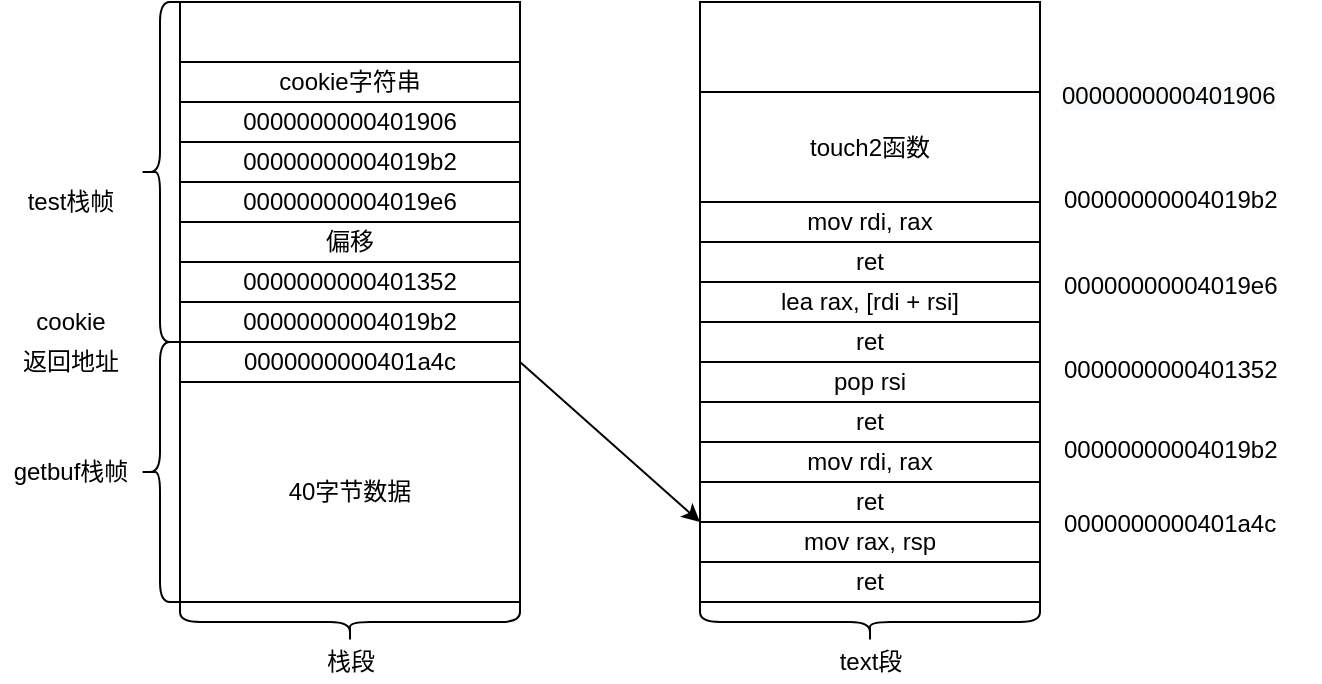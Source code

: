 <mxfile version="15.9.6" type="github">
  <diagram id="M975OOxp2nYAE57-lVFQ" name="第 1 页">
    <mxGraphModel dx="1186" dy="673" grid="1" gridSize="10" guides="1" tooltips="1" connect="1" arrows="1" fold="1" page="1" pageScale="1" pageWidth="827" pageHeight="1169" math="0" shadow="0">
      <root>
        <mxCell id="0" />
        <mxCell id="1" parent="0" />
        <mxCell id="OO_ZD5q1rNDD2_6Hrn7g-1" value="40字节数据" style="rounded=0;whiteSpace=wrap;html=1;" vertex="1" parent="1">
          <mxGeometry x="220" y="340" width="170" height="110" as="geometry" />
        </mxCell>
        <mxCell id="OO_ZD5q1rNDD2_6Hrn7g-2" value="" style="shape=curlyBracket;whiteSpace=wrap;html=1;rounded=1;" vertex="1" parent="1">
          <mxGeometry x="200" y="320" width="20" height="130" as="geometry" />
        </mxCell>
        <mxCell id="OO_ZD5q1rNDD2_6Hrn7g-3" value="getbuf栈帧" style="text;html=1;align=center;verticalAlign=middle;resizable=0;points=[];autosize=1;strokeColor=none;fillColor=none;" vertex="1" parent="1">
          <mxGeometry x="130" y="375" width="70" height="20" as="geometry" />
        </mxCell>
        <mxCell id="OO_ZD5q1rNDD2_6Hrn7g-4" value="" style="rounded=0;whiteSpace=wrap;html=1;" vertex="1" parent="1">
          <mxGeometry x="220" y="150" width="170" height="190" as="geometry" />
        </mxCell>
        <mxCell id="OO_ZD5q1rNDD2_6Hrn7g-5" value="" style="shape=curlyBracket;whiteSpace=wrap;html=1;rounded=1;" vertex="1" parent="1">
          <mxGeometry x="200" y="150" width="20" height="170" as="geometry" />
        </mxCell>
        <mxCell id="OO_ZD5q1rNDD2_6Hrn7g-6" value="test栈帧" style="text;html=1;align=center;verticalAlign=middle;resizable=0;points=[];autosize=1;strokeColor=none;fillColor=none;" vertex="1" parent="1">
          <mxGeometry x="135" y="240" width="60" height="20" as="geometry" />
        </mxCell>
        <mxCell id="OO_ZD5q1rNDD2_6Hrn7g-7" value="0000000000401a4c" style="rounded=0;whiteSpace=wrap;html=1;" vertex="1" parent="1">
          <mxGeometry x="220" y="320" width="170" height="20" as="geometry" />
        </mxCell>
        <mxCell id="OO_ZD5q1rNDD2_6Hrn7g-8" value="" style="shape=curlyBracket;whiteSpace=wrap;html=1;rounded=1;rotation=-90;" vertex="1" parent="1">
          <mxGeometry x="295" y="375" width="20" height="170" as="geometry" />
        </mxCell>
        <mxCell id="OO_ZD5q1rNDD2_6Hrn7g-9" value="栈段" style="text;html=1;align=center;verticalAlign=middle;resizable=0;points=[];autosize=1;strokeColor=none;fillColor=none;" vertex="1" parent="1">
          <mxGeometry x="285" y="470" width="40" height="20" as="geometry" />
        </mxCell>
        <mxCell id="OO_ZD5q1rNDD2_6Hrn7g-10" value="" style="rounded=0;whiteSpace=wrap;html=1;" vertex="1" parent="1">
          <mxGeometry x="480" y="150" width="170" height="300" as="geometry" />
        </mxCell>
        <mxCell id="OO_ZD5q1rNDD2_6Hrn7g-11" value="" style="shape=curlyBracket;whiteSpace=wrap;html=1;rounded=1;rotation=-90;" vertex="1" parent="1">
          <mxGeometry x="555" y="375" width="20" height="170" as="geometry" />
        </mxCell>
        <mxCell id="OO_ZD5q1rNDD2_6Hrn7g-12" value="text段" style="text;html=1;align=center;verticalAlign=middle;resizable=0;points=[];autosize=1;strokeColor=none;fillColor=none;" vertex="1" parent="1">
          <mxGeometry x="540" y="470" width="50" height="20" as="geometry" />
        </mxCell>
        <mxCell id="OO_ZD5q1rNDD2_6Hrn7g-13" value="mov rax, rsp" style="rounded=0;whiteSpace=wrap;html=1;" vertex="1" parent="1">
          <mxGeometry x="480" y="410" width="170" height="20" as="geometry" />
        </mxCell>
        <mxCell id="OO_ZD5q1rNDD2_6Hrn7g-14" value="&lt;span style=&quot;text-align: center&quot;&gt;0000000000401a4c&lt;/span&gt;" style="text;whiteSpace=wrap;html=1;" vertex="1" parent="1">
          <mxGeometry x="660" y="397" width="130" height="25" as="geometry" />
        </mxCell>
        <mxCell id="OO_ZD5q1rNDD2_6Hrn7g-15" value="偏移" style="rounded=0;whiteSpace=wrap;html=1;" vertex="1" parent="1">
          <mxGeometry x="220" y="260" width="170" height="20" as="geometry" />
        </mxCell>
        <mxCell id="OO_ZD5q1rNDD2_6Hrn7g-16" value="0000000000401352" style="text;whiteSpace=wrap;html=1;" vertex="1" parent="1">
          <mxGeometry x="660" y="320" width="130" height="30" as="geometry" />
        </mxCell>
        <mxCell id="OO_ZD5q1rNDD2_6Hrn7g-17" value="touch2函数" style="rounded=0;whiteSpace=wrap;html=1;" vertex="1" parent="1">
          <mxGeometry x="480" y="195" width="170" height="55" as="geometry" />
        </mxCell>
        <mxCell id="OO_ZD5q1rNDD2_6Hrn7g-18" value="" style="endArrow=classic;html=1;rounded=0;exitX=1;exitY=0.5;exitDx=0;exitDy=0;entryX=0;entryY=0;entryDx=0;entryDy=0;" edge="1" parent="1" source="OO_ZD5q1rNDD2_6Hrn7g-7" target="OO_ZD5q1rNDD2_6Hrn7g-13">
          <mxGeometry width="50" height="50" relative="1" as="geometry">
            <mxPoint x="420" y="337.5" as="sourcePoint" />
            <mxPoint x="480" y="405" as="targetPoint" />
          </mxGeometry>
        </mxCell>
        <mxCell id="OO_ZD5q1rNDD2_6Hrn7g-20" value="返回地址" style="text;html=1;align=center;verticalAlign=middle;resizable=0;points=[];autosize=1;strokeColor=none;fillColor=none;" vertex="1" parent="1">
          <mxGeometry x="135" y="320" width="60" height="20" as="geometry" />
        </mxCell>
        <mxCell id="OO_ZD5q1rNDD2_6Hrn7g-21" value="ret" style="rounded=0;whiteSpace=wrap;html=1;" vertex="1" parent="1">
          <mxGeometry x="480" y="430" width="170" height="20" as="geometry" />
        </mxCell>
        <mxCell id="OO_ZD5q1rNDD2_6Hrn7g-22" value="&lt;span style=&quot;text-align: left&quot;&gt;00000000004019b2&lt;/span&gt;" style="rounded=0;whiteSpace=wrap;html=1;" vertex="1" parent="1">
          <mxGeometry x="220" y="300" width="170" height="20" as="geometry" />
        </mxCell>
        <mxCell id="OO_ZD5q1rNDD2_6Hrn7g-23" value="cookie" style="text;html=1;align=center;verticalAlign=middle;resizable=0;points=[];autosize=1;strokeColor=none;fillColor=none;" vertex="1" parent="1">
          <mxGeometry x="140" y="300" width="50" height="20" as="geometry" />
        </mxCell>
        <mxCell id="OO_ZD5q1rNDD2_6Hrn7g-24" value="lea rax, [rdi + rsi]" style="rounded=0;whiteSpace=wrap;html=1;" vertex="1" parent="1">
          <mxGeometry x="480" y="290" width="170" height="20" as="geometry" />
        </mxCell>
        <mxCell id="OO_ZD5q1rNDD2_6Hrn7g-25" value="ret" style="rounded=0;whiteSpace=wrap;html=1;" vertex="1" parent="1">
          <mxGeometry x="480" y="310" width="170" height="20" as="geometry" />
        </mxCell>
        <mxCell id="OO_ZD5q1rNDD2_6Hrn7g-26" value="00000000004019e6" style="text;whiteSpace=wrap;html=1;" vertex="1" parent="1">
          <mxGeometry x="660" y="278" width="130" height="30" as="geometry" />
        </mxCell>
        <mxCell id="OO_ZD5q1rNDD2_6Hrn7g-27" value="pop rsi" style="rounded=0;whiteSpace=wrap;html=1;" vertex="1" parent="1">
          <mxGeometry x="480" y="330" width="170" height="20" as="geometry" />
        </mxCell>
        <mxCell id="OO_ZD5q1rNDD2_6Hrn7g-28" value="ret" style="rounded=0;whiteSpace=wrap;html=1;" vertex="1" parent="1">
          <mxGeometry x="480" y="350" width="170" height="20" as="geometry" />
        </mxCell>
        <mxCell id="OO_ZD5q1rNDD2_6Hrn7g-31" value="mov rdi, rax" style="rounded=0;whiteSpace=wrap;html=1;" vertex="1" parent="1">
          <mxGeometry x="480" y="370" width="170" height="20" as="geometry" />
        </mxCell>
        <mxCell id="OO_ZD5q1rNDD2_6Hrn7g-32" value="ret" style="rounded=0;whiteSpace=wrap;html=1;" vertex="1" parent="1">
          <mxGeometry x="480" y="390" width="170" height="20" as="geometry" />
        </mxCell>
        <mxCell id="OO_ZD5q1rNDD2_6Hrn7g-33" value="00000000004019b2" style="text;whiteSpace=wrap;html=1;" vertex="1" parent="1">
          <mxGeometry x="660" y="360" width="130" height="30" as="geometry" />
        </mxCell>
        <mxCell id="OO_ZD5q1rNDD2_6Hrn7g-34" value="mov rdi, rax" style="rounded=0;whiteSpace=wrap;html=1;" vertex="1" parent="1">
          <mxGeometry x="480" y="250" width="170" height="20" as="geometry" />
        </mxCell>
        <mxCell id="OO_ZD5q1rNDD2_6Hrn7g-35" value="ret" style="rounded=0;whiteSpace=wrap;html=1;" vertex="1" parent="1">
          <mxGeometry x="480" y="270" width="170" height="20" as="geometry" />
        </mxCell>
        <mxCell id="OO_ZD5q1rNDD2_6Hrn7g-36" value="00000000004019b2" style="text;whiteSpace=wrap;html=1;" vertex="1" parent="1">
          <mxGeometry x="660" y="235" width="130" height="30" as="geometry" />
        </mxCell>
        <mxCell id="OO_ZD5q1rNDD2_6Hrn7g-37" value="00000000004019e6" style="rounded=0;whiteSpace=wrap;html=1;" vertex="1" parent="1">
          <mxGeometry x="220" y="240" width="170" height="20" as="geometry" />
        </mxCell>
        <mxCell id="OO_ZD5q1rNDD2_6Hrn7g-43" value="&lt;span style=&quot;text-align: left&quot;&gt;0000000000401352&lt;/span&gt;" style="rounded=0;whiteSpace=wrap;html=1;" vertex="1" parent="1">
          <mxGeometry x="220" y="280" width="170" height="20" as="geometry" />
        </mxCell>
        <mxCell id="OO_ZD5q1rNDD2_6Hrn7g-44" value="&lt;span style=&quot;text-align: left&quot;&gt;00000000004019b2&lt;/span&gt;" style="rounded=0;whiteSpace=wrap;html=1;" vertex="1" parent="1">
          <mxGeometry x="220" y="220" width="170" height="20" as="geometry" />
        </mxCell>
        <mxCell id="OO_ZD5q1rNDD2_6Hrn7g-47" value="&lt;span style=&quot;text-align: left&quot;&gt;0000000000401906&lt;/span&gt;" style="rounded=0;whiteSpace=wrap;html=1;" vertex="1" parent="1">
          <mxGeometry x="220" y="200" width="170" height="20" as="geometry" />
        </mxCell>
        <mxCell id="OO_ZD5q1rNDD2_6Hrn7g-49" value="&lt;span style=&quot;color: rgb(0, 0, 0); font-family: helvetica; font-size: 12px; font-style: normal; font-weight: normal; letter-spacing: normal; text-align: left; text-indent: 0px; text-transform: none; word-spacing: 0px; background-color: rgb(248, 249, 250); text-decoration: none; display: inline; float: none;&quot;&gt;0000000000401906&lt;/span&gt;" style="text;whiteSpace=wrap;html=1;" vertex="1" parent="1">
          <mxGeometry x="659" y="183" width="130" height="30" as="geometry" />
        </mxCell>
        <mxCell id="OO_ZD5q1rNDD2_6Hrn7g-50" value="&lt;span style=&quot;text-align: left&quot;&gt;cookie字符串&lt;/span&gt;" style="rounded=0;whiteSpace=wrap;html=1;" vertex="1" parent="1">
          <mxGeometry x="220" y="180" width="170" height="20" as="geometry" />
        </mxCell>
      </root>
    </mxGraphModel>
  </diagram>
</mxfile>
